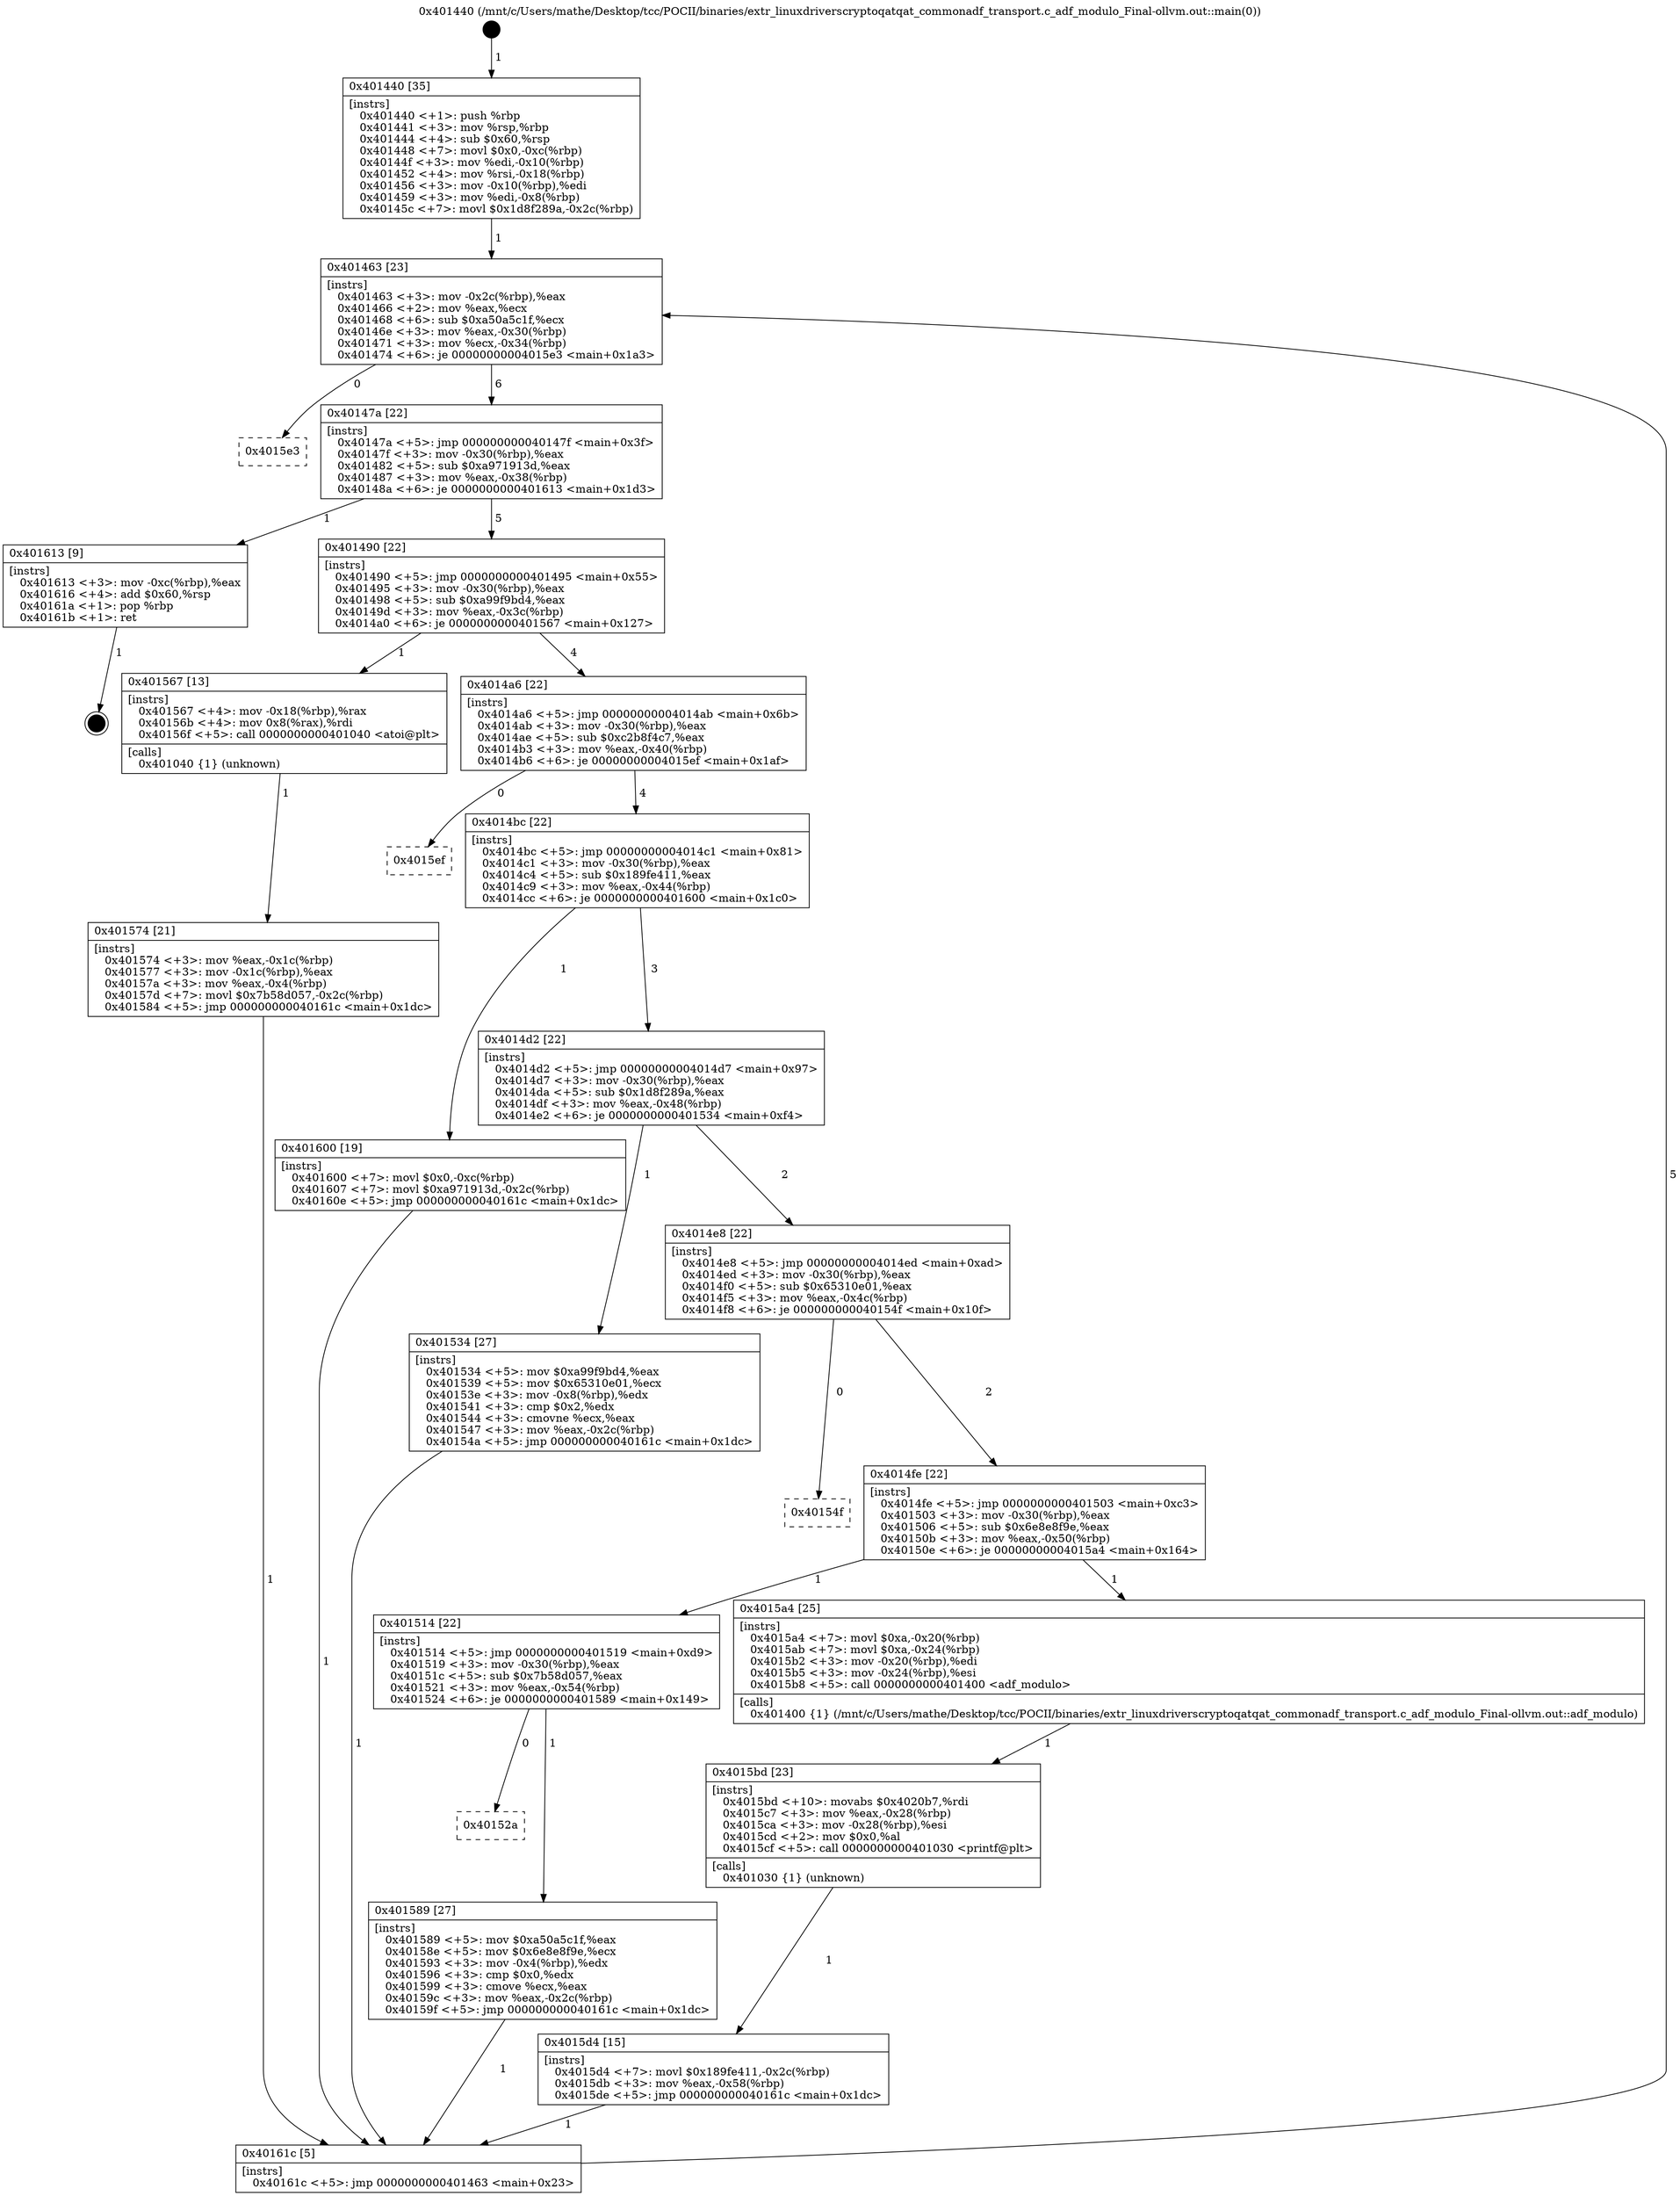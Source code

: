 digraph "0x401440" {
  label = "0x401440 (/mnt/c/Users/mathe/Desktop/tcc/POCII/binaries/extr_linuxdriverscryptoqatqat_commonadf_transport.c_adf_modulo_Final-ollvm.out::main(0))"
  labelloc = "t"
  node[shape=record]

  Entry [label="",width=0.3,height=0.3,shape=circle,fillcolor=black,style=filled]
  "0x401463" [label="{
     0x401463 [23]\l
     | [instrs]\l
     &nbsp;&nbsp;0x401463 \<+3\>: mov -0x2c(%rbp),%eax\l
     &nbsp;&nbsp;0x401466 \<+2\>: mov %eax,%ecx\l
     &nbsp;&nbsp;0x401468 \<+6\>: sub $0xa50a5c1f,%ecx\l
     &nbsp;&nbsp;0x40146e \<+3\>: mov %eax,-0x30(%rbp)\l
     &nbsp;&nbsp;0x401471 \<+3\>: mov %ecx,-0x34(%rbp)\l
     &nbsp;&nbsp;0x401474 \<+6\>: je 00000000004015e3 \<main+0x1a3\>\l
  }"]
  "0x4015e3" [label="{
     0x4015e3\l
  }", style=dashed]
  "0x40147a" [label="{
     0x40147a [22]\l
     | [instrs]\l
     &nbsp;&nbsp;0x40147a \<+5\>: jmp 000000000040147f \<main+0x3f\>\l
     &nbsp;&nbsp;0x40147f \<+3\>: mov -0x30(%rbp),%eax\l
     &nbsp;&nbsp;0x401482 \<+5\>: sub $0xa971913d,%eax\l
     &nbsp;&nbsp;0x401487 \<+3\>: mov %eax,-0x38(%rbp)\l
     &nbsp;&nbsp;0x40148a \<+6\>: je 0000000000401613 \<main+0x1d3\>\l
  }"]
  Exit [label="",width=0.3,height=0.3,shape=circle,fillcolor=black,style=filled,peripheries=2]
  "0x401613" [label="{
     0x401613 [9]\l
     | [instrs]\l
     &nbsp;&nbsp;0x401613 \<+3\>: mov -0xc(%rbp),%eax\l
     &nbsp;&nbsp;0x401616 \<+4\>: add $0x60,%rsp\l
     &nbsp;&nbsp;0x40161a \<+1\>: pop %rbp\l
     &nbsp;&nbsp;0x40161b \<+1\>: ret\l
  }"]
  "0x401490" [label="{
     0x401490 [22]\l
     | [instrs]\l
     &nbsp;&nbsp;0x401490 \<+5\>: jmp 0000000000401495 \<main+0x55\>\l
     &nbsp;&nbsp;0x401495 \<+3\>: mov -0x30(%rbp),%eax\l
     &nbsp;&nbsp;0x401498 \<+5\>: sub $0xa99f9bd4,%eax\l
     &nbsp;&nbsp;0x40149d \<+3\>: mov %eax,-0x3c(%rbp)\l
     &nbsp;&nbsp;0x4014a0 \<+6\>: je 0000000000401567 \<main+0x127\>\l
  }"]
  "0x4015d4" [label="{
     0x4015d4 [15]\l
     | [instrs]\l
     &nbsp;&nbsp;0x4015d4 \<+7\>: movl $0x189fe411,-0x2c(%rbp)\l
     &nbsp;&nbsp;0x4015db \<+3\>: mov %eax,-0x58(%rbp)\l
     &nbsp;&nbsp;0x4015de \<+5\>: jmp 000000000040161c \<main+0x1dc\>\l
  }"]
  "0x401567" [label="{
     0x401567 [13]\l
     | [instrs]\l
     &nbsp;&nbsp;0x401567 \<+4\>: mov -0x18(%rbp),%rax\l
     &nbsp;&nbsp;0x40156b \<+4\>: mov 0x8(%rax),%rdi\l
     &nbsp;&nbsp;0x40156f \<+5\>: call 0000000000401040 \<atoi@plt\>\l
     | [calls]\l
     &nbsp;&nbsp;0x401040 \{1\} (unknown)\l
  }"]
  "0x4014a6" [label="{
     0x4014a6 [22]\l
     | [instrs]\l
     &nbsp;&nbsp;0x4014a6 \<+5\>: jmp 00000000004014ab \<main+0x6b\>\l
     &nbsp;&nbsp;0x4014ab \<+3\>: mov -0x30(%rbp),%eax\l
     &nbsp;&nbsp;0x4014ae \<+5\>: sub $0xc2b8f4c7,%eax\l
     &nbsp;&nbsp;0x4014b3 \<+3\>: mov %eax,-0x40(%rbp)\l
     &nbsp;&nbsp;0x4014b6 \<+6\>: je 00000000004015ef \<main+0x1af\>\l
  }"]
  "0x4015bd" [label="{
     0x4015bd [23]\l
     | [instrs]\l
     &nbsp;&nbsp;0x4015bd \<+10\>: movabs $0x4020b7,%rdi\l
     &nbsp;&nbsp;0x4015c7 \<+3\>: mov %eax,-0x28(%rbp)\l
     &nbsp;&nbsp;0x4015ca \<+3\>: mov -0x28(%rbp),%esi\l
     &nbsp;&nbsp;0x4015cd \<+2\>: mov $0x0,%al\l
     &nbsp;&nbsp;0x4015cf \<+5\>: call 0000000000401030 \<printf@plt\>\l
     | [calls]\l
     &nbsp;&nbsp;0x401030 \{1\} (unknown)\l
  }"]
  "0x4015ef" [label="{
     0x4015ef\l
  }", style=dashed]
  "0x4014bc" [label="{
     0x4014bc [22]\l
     | [instrs]\l
     &nbsp;&nbsp;0x4014bc \<+5\>: jmp 00000000004014c1 \<main+0x81\>\l
     &nbsp;&nbsp;0x4014c1 \<+3\>: mov -0x30(%rbp),%eax\l
     &nbsp;&nbsp;0x4014c4 \<+5\>: sub $0x189fe411,%eax\l
     &nbsp;&nbsp;0x4014c9 \<+3\>: mov %eax,-0x44(%rbp)\l
     &nbsp;&nbsp;0x4014cc \<+6\>: je 0000000000401600 \<main+0x1c0\>\l
  }"]
  "0x40152a" [label="{
     0x40152a\l
  }", style=dashed]
  "0x401600" [label="{
     0x401600 [19]\l
     | [instrs]\l
     &nbsp;&nbsp;0x401600 \<+7\>: movl $0x0,-0xc(%rbp)\l
     &nbsp;&nbsp;0x401607 \<+7\>: movl $0xa971913d,-0x2c(%rbp)\l
     &nbsp;&nbsp;0x40160e \<+5\>: jmp 000000000040161c \<main+0x1dc\>\l
  }"]
  "0x4014d2" [label="{
     0x4014d2 [22]\l
     | [instrs]\l
     &nbsp;&nbsp;0x4014d2 \<+5\>: jmp 00000000004014d7 \<main+0x97\>\l
     &nbsp;&nbsp;0x4014d7 \<+3\>: mov -0x30(%rbp),%eax\l
     &nbsp;&nbsp;0x4014da \<+5\>: sub $0x1d8f289a,%eax\l
     &nbsp;&nbsp;0x4014df \<+3\>: mov %eax,-0x48(%rbp)\l
     &nbsp;&nbsp;0x4014e2 \<+6\>: je 0000000000401534 \<main+0xf4\>\l
  }"]
  "0x401589" [label="{
     0x401589 [27]\l
     | [instrs]\l
     &nbsp;&nbsp;0x401589 \<+5\>: mov $0xa50a5c1f,%eax\l
     &nbsp;&nbsp;0x40158e \<+5\>: mov $0x6e8e8f9e,%ecx\l
     &nbsp;&nbsp;0x401593 \<+3\>: mov -0x4(%rbp),%edx\l
     &nbsp;&nbsp;0x401596 \<+3\>: cmp $0x0,%edx\l
     &nbsp;&nbsp;0x401599 \<+3\>: cmove %ecx,%eax\l
     &nbsp;&nbsp;0x40159c \<+3\>: mov %eax,-0x2c(%rbp)\l
     &nbsp;&nbsp;0x40159f \<+5\>: jmp 000000000040161c \<main+0x1dc\>\l
  }"]
  "0x401534" [label="{
     0x401534 [27]\l
     | [instrs]\l
     &nbsp;&nbsp;0x401534 \<+5\>: mov $0xa99f9bd4,%eax\l
     &nbsp;&nbsp;0x401539 \<+5\>: mov $0x65310e01,%ecx\l
     &nbsp;&nbsp;0x40153e \<+3\>: mov -0x8(%rbp),%edx\l
     &nbsp;&nbsp;0x401541 \<+3\>: cmp $0x2,%edx\l
     &nbsp;&nbsp;0x401544 \<+3\>: cmovne %ecx,%eax\l
     &nbsp;&nbsp;0x401547 \<+3\>: mov %eax,-0x2c(%rbp)\l
     &nbsp;&nbsp;0x40154a \<+5\>: jmp 000000000040161c \<main+0x1dc\>\l
  }"]
  "0x4014e8" [label="{
     0x4014e8 [22]\l
     | [instrs]\l
     &nbsp;&nbsp;0x4014e8 \<+5\>: jmp 00000000004014ed \<main+0xad\>\l
     &nbsp;&nbsp;0x4014ed \<+3\>: mov -0x30(%rbp),%eax\l
     &nbsp;&nbsp;0x4014f0 \<+5\>: sub $0x65310e01,%eax\l
     &nbsp;&nbsp;0x4014f5 \<+3\>: mov %eax,-0x4c(%rbp)\l
     &nbsp;&nbsp;0x4014f8 \<+6\>: je 000000000040154f \<main+0x10f\>\l
  }"]
  "0x40161c" [label="{
     0x40161c [5]\l
     | [instrs]\l
     &nbsp;&nbsp;0x40161c \<+5\>: jmp 0000000000401463 \<main+0x23\>\l
  }"]
  "0x401440" [label="{
     0x401440 [35]\l
     | [instrs]\l
     &nbsp;&nbsp;0x401440 \<+1\>: push %rbp\l
     &nbsp;&nbsp;0x401441 \<+3\>: mov %rsp,%rbp\l
     &nbsp;&nbsp;0x401444 \<+4\>: sub $0x60,%rsp\l
     &nbsp;&nbsp;0x401448 \<+7\>: movl $0x0,-0xc(%rbp)\l
     &nbsp;&nbsp;0x40144f \<+3\>: mov %edi,-0x10(%rbp)\l
     &nbsp;&nbsp;0x401452 \<+4\>: mov %rsi,-0x18(%rbp)\l
     &nbsp;&nbsp;0x401456 \<+3\>: mov -0x10(%rbp),%edi\l
     &nbsp;&nbsp;0x401459 \<+3\>: mov %edi,-0x8(%rbp)\l
     &nbsp;&nbsp;0x40145c \<+7\>: movl $0x1d8f289a,-0x2c(%rbp)\l
  }"]
  "0x401574" [label="{
     0x401574 [21]\l
     | [instrs]\l
     &nbsp;&nbsp;0x401574 \<+3\>: mov %eax,-0x1c(%rbp)\l
     &nbsp;&nbsp;0x401577 \<+3\>: mov -0x1c(%rbp),%eax\l
     &nbsp;&nbsp;0x40157a \<+3\>: mov %eax,-0x4(%rbp)\l
     &nbsp;&nbsp;0x40157d \<+7\>: movl $0x7b58d057,-0x2c(%rbp)\l
     &nbsp;&nbsp;0x401584 \<+5\>: jmp 000000000040161c \<main+0x1dc\>\l
  }"]
  "0x401514" [label="{
     0x401514 [22]\l
     | [instrs]\l
     &nbsp;&nbsp;0x401514 \<+5\>: jmp 0000000000401519 \<main+0xd9\>\l
     &nbsp;&nbsp;0x401519 \<+3\>: mov -0x30(%rbp),%eax\l
     &nbsp;&nbsp;0x40151c \<+5\>: sub $0x7b58d057,%eax\l
     &nbsp;&nbsp;0x401521 \<+3\>: mov %eax,-0x54(%rbp)\l
     &nbsp;&nbsp;0x401524 \<+6\>: je 0000000000401589 \<main+0x149\>\l
  }"]
  "0x40154f" [label="{
     0x40154f\l
  }", style=dashed]
  "0x4014fe" [label="{
     0x4014fe [22]\l
     | [instrs]\l
     &nbsp;&nbsp;0x4014fe \<+5\>: jmp 0000000000401503 \<main+0xc3\>\l
     &nbsp;&nbsp;0x401503 \<+3\>: mov -0x30(%rbp),%eax\l
     &nbsp;&nbsp;0x401506 \<+5\>: sub $0x6e8e8f9e,%eax\l
     &nbsp;&nbsp;0x40150b \<+3\>: mov %eax,-0x50(%rbp)\l
     &nbsp;&nbsp;0x40150e \<+6\>: je 00000000004015a4 \<main+0x164\>\l
  }"]
  "0x4015a4" [label="{
     0x4015a4 [25]\l
     | [instrs]\l
     &nbsp;&nbsp;0x4015a4 \<+7\>: movl $0xa,-0x20(%rbp)\l
     &nbsp;&nbsp;0x4015ab \<+7\>: movl $0xa,-0x24(%rbp)\l
     &nbsp;&nbsp;0x4015b2 \<+3\>: mov -0x20(%rbp),%edi\l
     &nbsp;&nbsp;0x4015b5 \<+3\>: mov -0x24(%rbp),%esi\l
     &nbsp;&nbsp;0x4015b8 \<+5\>: call 0000000000401400 \<adf_modulo\>\l
     | [calls]\l
     &nbsp;&nbsp;0x401400 \{1\} (/mnt/c/Users/mathe/Desktop/tcc/POCII/binaries/extr_linuxdriverscryptoqatqat_commonadf_transport.c_adf_modulo_Final-ollvm.out::adf_modulo)\l
  }"]
  Entry -> "0x401440" [label=" 1"]
  "0x401463" -> "0x4015e3" [label=" 0"]
  "0x401463" -> "0x40147a" [label=" 6"]
  "0x401613" -> Exit [label=" 1"]
  "0x40147a" -> "0x401613" [label=" 1"]
  "0x40147a" -> "0x401490" [label=" 5"]
  "0x401600" -> "0x40161c" [label=" 1"]
  "0x401490" -> "0x401567" [label=" 1"]
  "0x401490" -> "0x4014a6" [label=" 4"]
  "0x4015d4" -> "0x40161c" [label=" 1"]
  "0x4014a6" -> "0x4015ef" [label=" 0"]
  "0x4014a6" -> "0x4014bc" [label=" 4"]
  "0x4015bd" -> "0x4015d4" [label=" 1"]
  "0x4014bc" -> "0x401600" [label=" 1"]
  "0x4014bc" -> "0x4014d2" [label=" 3"]
  "0x4015a4" -> "0x4015bd" [label=" 1"]
  "0x4014d2" -> "0x401534" [label=" 1"]
  "0x4014d2" -> "0x4014e8" [label=" 2"]
  "0x401534" -> "0x40161c" [label=" 1"]
  "0x401440" -> "0x401463" [label=" 1"]
  "0x40161c" -> "0x401463" [label=" 5"]
  "0x401567" -> "0x401574" [label=" 1"]
  "0x401574" -> "0x40161c" [label=" 1"]
  "0x401589" -> "0x40161c" [label=" 1"]
  "0x4014e8" -> "0x40154f" [label=" 0"]
  "0x4014e8" -> "0x4014fe" [label=" 2"]
  "0x401514" -> "0x401589" [label=" 1"]
  "0x4014fe" -> "0x4015a4" [label=" 1"]
  "0x4014fe" -> "0x401514" [label=" 1"]
  "0x401514" -> "0x40152a" [label=" 0"]
}
